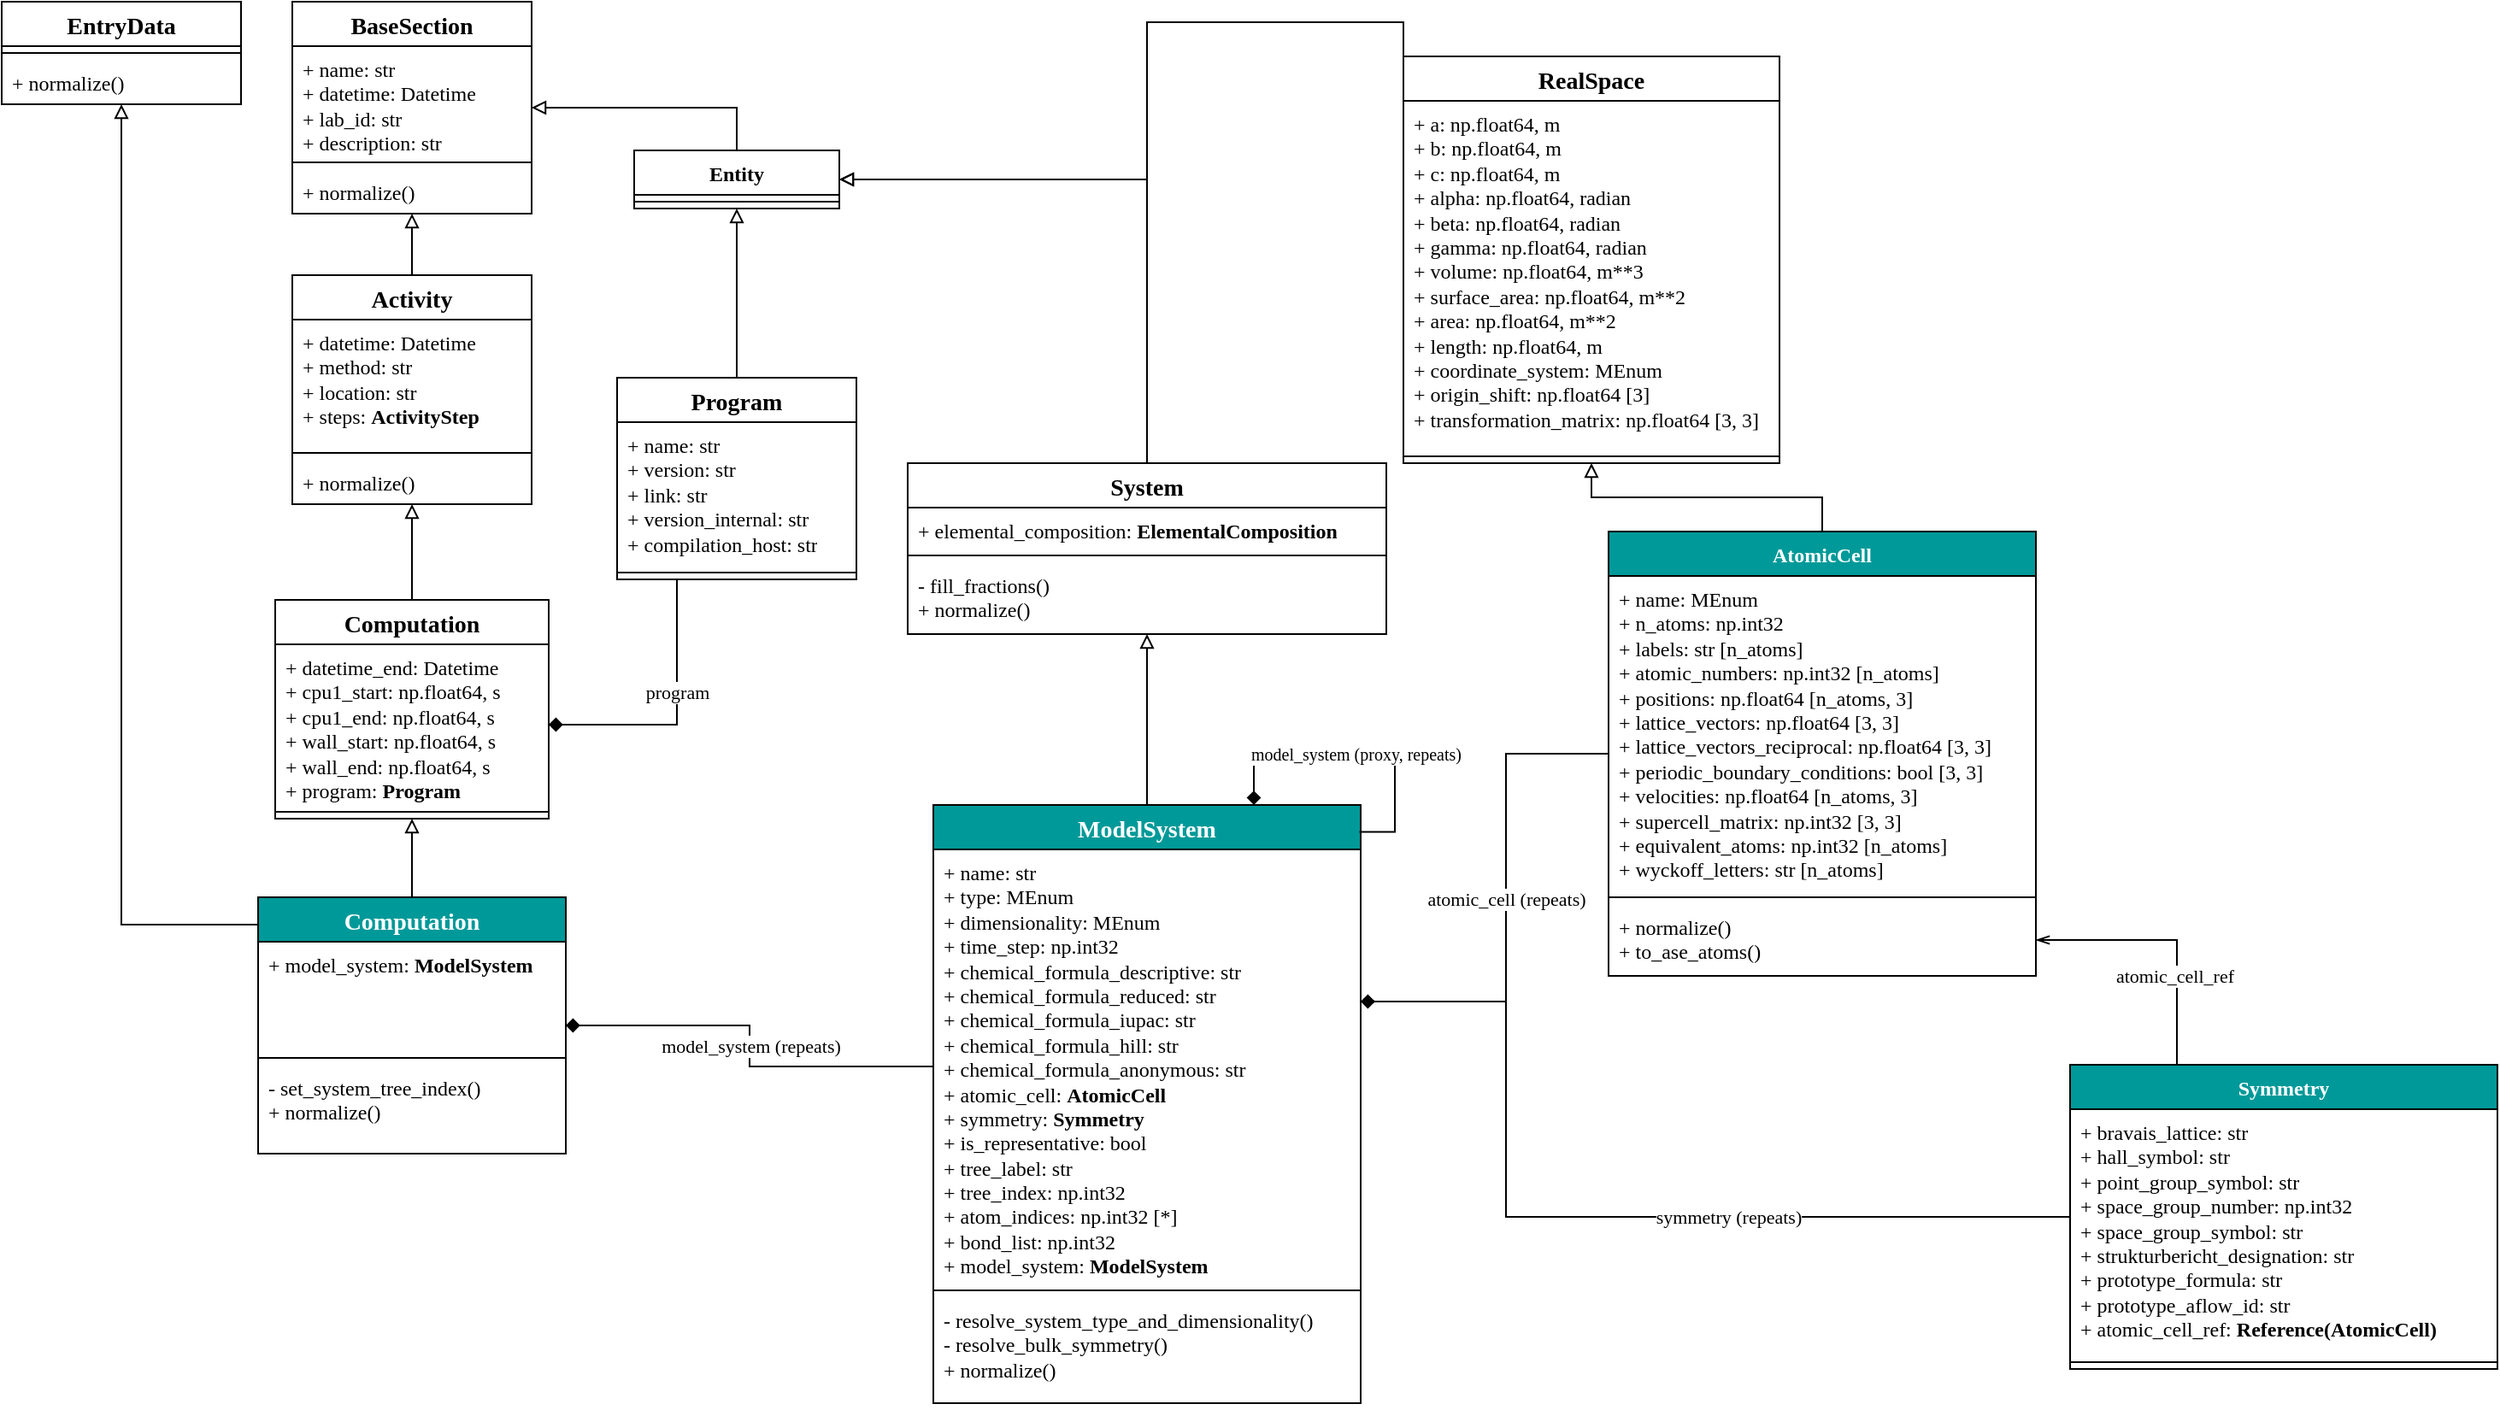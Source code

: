 <mxfile version="22.1.2" type="device">
  <diagram id="C5RBs43oDa-KdzZeNtuy" name="Page-1">
    <mxGraphModel dx="1875" dy="1099" grid="1" gridSize="10" guides="1" tooltips="1" connect="1" arrows="1" fold="1" page="1" pageScale="1" pageWidth="1600" pageHeight="900" background="none" math="0" shadow="0">
      <root>
        <mxCell id="WIyWlLk6GJQsqaUBKTNV-0" />
        <mxCell id="WIyWlLk6GJQsqaUBKTNV-1" parent="WIyWlLk6GJQsqaUBKTNV-0" />
        <mxCell id="U5GqgQL6ftk-DC07x9Vj-40" style="edgeStyle=orthogonalEdgeStyle;rounded=0;orthogonalLoop=1;jettySize=auto;html=1;exitX=0.5;exitY=0;exitDx=0;exitDy=0;endArrow=block;endFill=0;fontFamily=Titillium Web;" parent="WIyWlLk6GJQsqaUBKTNV-1" source="U5GqgQL6ftk-DC07x9Vj-12" target="U5GqgQL6ftk-DC07x9Vj-35" edge="1">
          <mxGeometry relative="1" as="geometry" />
        </mxCell>
        <mxCell id="U5GqgQL6ftk-DC07x9Vj-12" value="&lt;font style=&quot;font-size: 14px;&quot;&gt;Activity&lt;/font&gt;" style="swimlane;fontStyle=1;align=center;verticalAlign=top;childLayout=stackLayout;horizontal=1;startSize=26;horizontalStack=0;resizeParent=1;resizeParentMax=0;resizeLast=0;collapsible=1;marginBottom=0;whiteSpace=wrap;html=1;fontFamily=Titillium Web;" parent="WIyWlLk6GJQsqaUBKTNV-1" vertex="1">
          <mxGeometry x="170" y="160" width="140" height="134" as="geometry">
            <mxRectangle x="790" y="120" width="80" height="30" as="alternateBounds" />
          </mxGeometry>
        </mxCell>
        <mxCell id="U5GqgQL6ftk-DC07x9Vj-13" value="&lt;div&gt;+ datetime: Datetime&lt;/div&gt;&lt;div&gt;+ method: str&lt;/div&gt;&lt;div&gt;+ location: str&lt;/div&gt;&lt;div&gt;+ steps: &lt;b&gt;ActivityStep&lt;/b&gt;&lt;br&gt;&lt;/div&gt;" style="text;strokeColor=none;fillColor=none;align=left;verticalAlign=top;spacingLeft=4;spacingRight=4;overflow=hidden;rotatable=0;points=[[0,0.5],[1,0.5]];portConstraint=eastwest;whiteSpace=wrap;html=1;fontFamily=Titillium Web;" parent="U5GqgQL6ftk-DC07x9Vj-12" vertex="1">
          <mxGeometry y="26" width="140" height="74" as="geometry" />
        </mxCell>
        <mxCell id="U5GqgQL6ftk-DC07x9Vj-14" value="" style="line;strokeWidth=1;fillColor=none;align=left;verticalAlign=middle;spacingTop=-1;spacingLeft=3;spacingRight=3;rotatable=0;labelPosition=right;points=[];portConstraint=eastwest;strokeColor=inherit;fontFamily=Titillium Web;" parent="U5GqgQL6ftk-DC07x9Vj-12" vertex="1">
          <mxGeometry y="100" width="140" height="8" as="geometry" />
        </mxCell>
        <mxCell id="U5GqgQL6ftk-DC07x9Vj-15" value="+ normalize()" style="text;strokeColor=none;fillColor=none;align=left;verticalAlign=top;spacingLeft=4;spacingRight=4;overflow=hidden;rotatable=0;points=[[0,0.5],[1,0.5]];portConstraint=eastwest;whiteSpace=wrap;html=1;fontFamily=Titillium Web;" parent="U5GqgQL6ftk-DC07x9Vj-12" vertex="1">
          <mxGeometry y="108" width="140" height="26" as="geometry" />
        </mxCell>
        <mxCell id="U5GqgQL6ftk-DC07x9Vj-34" style="edgeStyle=orthogonalEdgeStyle;rounded=0;orthogonalLoop=1;jettySize=auto;html=1;exitX=0.5;exitY=0;exitDx=0;exitDy=0;entryX=0.5;entryY=1;entryDx=0;entryDy=0;endArrow=block;endFill=0;fontFamily=Titillium Web;" parent="WIyWlLk6GJQsqaUBKTNV-1" source="U5GqgQL6ftk-DC07x9Vj-16" target="U5GqgQL6ftk-DC07x9Vj-12" edge="1">
          <mxGeometry relative="1" as="geometry" />
        </mxCell>
        <mxCell id="U5GqgQL6ftk-DC07x9Vj-16" value="&lt;font style=&quot;font-size: 14px;&quot;&gt;Computation&lt;/font&gt;" style="swimlane;fontStyle=1;align=center;verticalAlign=top;childLayout=stackLayout;horizontal=1;startSize=26;horizontalStack=0;resizeParent=1;resizeParentMax=0;resizeLast=0;collapsible=1;marginBottom=0;whiteSpace=wrap;html=1;fontFamily=Titillium Web;" parent="WIyWlLk6GJQsqaUBKTNV-1" vertex="1">
          <mxGeometry x="160" y="350" width="160" height="128" as="geometry" />
        </mxCell>
        <mxCell id="U5GqgQL6ftk-DC07x9Vj-17" value="&lt;div&gt;+ datetime_end: Datetime&lt;/div&gt;&lt;div&gt;+ cpu1_start: np.float64, s&lt;br&gt;&lt;/div&gt;&lt;div&gt;+ cpu1_end: np.float64, s&lt;br&gt;&lt;/div&gt;&lt;div&gt;+ wall_start: np.float64, s&lt;/div&gt;&lt;div&gt;+ wall_end: np.float64, s&lt;/div&gt;&lt;div&gt;+ program: &lt;b&gt;Program&lt;/b&gt;&lt;/div&gt;" style="text;strokeColor=none;fillColor=none;align=left;verticalAlign=top;spacingLeft=4;spacingRight=4;overflow=hidden;rotatable=0;points=[[0,0.5],[1,0.5]];portConstraint=eastwest;whiteSpace=wrap;html=1;fontFamily=Titillium Web;" parent="U5GqgQL6ftk-DC07x9Vj-16" vertex="1">
          <mxGeometry y="26" width="160" height="94" as="geometry" />
        </mxCell>
        <mxCell id="U5GqgQL6ftk-DC07x9Vj-18" value="" style="line;strokeWidth=1;fillColor=none;align=left;verticalAlign=middle;spacingTop=-1;spacingLeft=3;spacingRight=3;rotatable=0;labelPosition=right;points=[];portConstraint=eastwest;strokeColor=inherit;fontFamily=Titillium Web;" parent="U5GqgQL6ftk-DC07x9Vj-16" vertex="1">
          <mxGeometry y="120" width="160" height="8" as="geometry" />
        </mxCell>
        <mxCell id="U5GqgQL6ftk-DC07x9Vj-28" value="program" style="edgeStyle=orthogonalEdgeStyle;rounded=0;orthogonalLoop=1;jettySize=auto;html=1;exitX=0.25;exitY=1;exitDx=0;exitDy=0;entryX=1;entryY=0.5;entryDx=0;entryDy=0;endArrow=diamond;endFill=1;fontFamily=Titillium Web;" parent="WIyWlLk6GJQsqaUBKTNV-1" source="U5GqgQL6ftk-DC07x9Vj-23" target="U5GqgQL6ftk-DC07x9Vj-17" edge="1">
          <mxGeometry x="-0.18" relative="1" as="geometry">
            <mxPoint as="offset" />
          </mxGeometry>
        </mxCell>
        <mxCell id="U5GqgQL6ftk-DC07x9Vj-33" style="edgeStyle=orthogonalEdgeStyle;rounded=0;orthogonalLoop=1;jettySize=auto;html=1;exitX=0.5;exitY=0;exitDx=0;exitDy=0;entryX=0.5;entryY=1;entryDx=0;entryDy=0;endArrow=block;endFill=0;fontFamily=Titillium Web;" parent="WIyWlLk6GJQsqaUBKTNV-1" source="U5GqgQL6ftk-DC07x9Vj-23" target="U5GqgQL6ftk-DC07x9Vj-29" edge="1">
          <mxGeometry relative="1" as="geometry" />
        </mxCell>
        <mxCell id="U5GqgQL6ftk-DC07x9Vj-23" value="&lt;font style=&quot;font-size: 14px;&quot;&gt;Program&lt;/font&gt;" style="swimlane;fontStyle=1;align=center;verticalAlign=top;childLayout=stackLayout;horizontal=1;startSize=26;horizontalStack=0;resizeParent=1;resizeParentMax=0;resizeLast=0;collapsible=1;marginBottom=0;whiteSpace=wrap;html=1;fontFamily=Titillium Web;" parent="WIyWlLk6GJQsqaUBKTNV-1" vertex="1">
          <mxGeometry x="360" y="220" width="140" height="118" as="geometry">
            <mxRectangle x="230" y="200" width="90" height="30" as="alternateBounds" />
          </mxGeometry>
        </mxCell>
        <mxCell id="U5GqgQL6ftk-DC07x9Vj-24" value="&lt;div&gt;+ name: str&lt;/div&gt;&lt;div&gt;+ version: str&lt;/div&gt;&lt;div&gt;+ link: str&lt;/div&gt;&lt;div&gt;+ version_internal: str&lt;/div&gt;&lt;div&gt;+ compilation_host: str&lt;br&gt;&lt;/div&gt;" style="text;strokeColor=none;fillColor=none;align=left;verticalAlign=top;spacingLeft=4;spacingRight=4;overflow=hidden;rotatable=0;points=[[0,0.5],[1,0.5]];portConstraint=eastwest;whiteSpace=wrap;html=1;fontFamily=Titillium Web;" parent="U5GqgQL6ftk-DC07x9Vj-23" vertex="1">
          <mxGeometry y="26" width="140" height="84" as="geometry" />
        </mxCell>
        <mxCell id="U5GqgQL6ftk-DC07x9Vj-25" value="" style="line;strokeWidth=1;fillColor=none;align=left;verticalAlign=middle;spacingTop=-1;spacingLeft=3;spacingRight=3;rotatable=0;labelPosition=right;points=[];portConstraint=eastwest;strokeColor=inherit;fontFamily=Titillium Web;" parent="U5GqgQL6ftk-DC07x9Vj-23" vertex="1">
          <mxGeometry y="110" width="140" height="8" as="geometry" />
        </mxCell>
        <mxCell id="U5GqgQL6ftk-DC07x9Vj-39" style="edgeStyle=orthogonalEdgeStyle;rounded=0;orthogonalLoop=1;jettySize=auto;html=1;exitX=0.5;exitY=0;exitDx=0;exitDy=0;endArrow=block;endFill=0;fontFamily=Titillium Web;" parent="WIyWlLk6GJQsqaUBKTNV-1" source="U5GqgQL6ftk-DC07x9Vj-29" target="U5GqgQL6ftk-DC07x9Vj-35" edge="1">
          <mxGeometry relative="1" as="geometry" />
        </mxCell>
        <mxCell id="U5GqgQL6ftk-DC07x9Vj-29" value="Entity" style="swimlane;fontStyle=1;align=center;verticalAlign=top;childLayout=stackLayout;horizontal=1;startSize=26;horizontalStack=0;resizeParent=1;resizeParentMax=0;resizeLast=0;collapsible=1;marginBottom=0;whiteSpace=wrap;html=1;fontFamily=Titillium Web;" parent="WIyWlLk6GJQsqaUBKTNV-1" vertex="1">
          <mxGeometry x="370" y="87" width="120" height="34" as="geometry">
            <mxRectangle x="230" y="97" width="80" height="30" as="alternateBounds" />
          </mxGeometry>
        </mxCell>
        <mxCell id="U5GqgQL6ftk-DC07x9Vj-31" value="" style="line;strokeWidth=1;fillColor=none;align=left;verticalAlign=middle;spacingTop=-1;spacingLeft=3;spacingRight=3;rotatable=0;labelPosition=right;points=[];portConstraint=eastwest;strokeColor=inherit;fontFamily=Titillium Web;" parent="U5GqgQL6ftk-DC07x9Vj-29" vertex="1">
          <mxGeometry y="26" width="120" height="8" as="geometry" />
        </mxCell>
        <mxCell id="U5GqgQL6ftk-DC07x9Vj-35" value="&lt;font style=&quot;font-size: 14px;&quot;&gt;BaseSection&lt;/font&gt;" style="swimlane;fontStyle=1;align=center;verticalAlign=top;childLayout=stackLayout;horizontal=1;startSize=26;horizontalStack=0;resizeParent=1;resizeParentMax=0;resizeLast=0;collapsible=1;marginBottom=0;whiteSpace=wrap;html=1;fontFamily=Titillium Web;" parent="WIyWlLk6GJQsqaUBKTNV-1" vertex="1">
          <mxGeometry x="170" width="140" height="124" as="geometry">
            <mxRectangle x="790" y="120" width="80" height="30" as="alternateBounds" />
          </mxGeometry>
        </mxCell>
        <mxCell id="U5GqgQL6ftk-DC07x9Vj-36" value="&lt;div&gt;+ name: str&lt;/div&gt;&lt;div&gt;+ datetime: Datetime&lt;/div&gt;&lt;div&gt;+ lab_id: str&lt;/div&gt;&lt;div&gt;+ description: str&lt;br&gt;&lt;/div&gt;" style="text;strokeColor=none;fillColor=none;align=left;verticalAlign=top;spacingLeft=4;spacingRight=4;overflow=hidden;rotatable=0;points=[[0,0.5],[1,0.5]];portConstraint=eastwest;whiteSpace=wrap;html=1;fontFamily=Titillium Web;" parent="U5GqgQL6ftk-DC07x9Vj-35" vertex="1">
          <mxGeometry y="26" width="140" height="64" as="geometry" />
        </mxCell>
        <mxCell id="U5GqgQL6ftk-DC07x9Vj-37" value="" style="line;strokeWidth=1;fillColor=none;align=left;verticalAlign=middle;spacingTop=-1;spacingLeft=3;spacingRight=3;rotatable=0;labelPosition=right;points=[];portConstraint=eastwest;strokeColor=inherit;fontFamily=Titillium Web;" parent="U5GqgQL6ftk-DC07x9Vj-35" vertex="1">
          <mxGeometry y="90" width="140" height="8" as="geometry" />
        </mxCell>
        <mxCell id="U5GqgQL6ftk-DC07x9Vj-38" value="+ normalize()" style="text;strokeColor=none;fillColor=none;align=left;verticalAlign=top;spacingLeft=4;spacingRight=4;overflow=hidden;rotatable=0;points=[[0,0.5],[1,0.5]];portConstraint=eastwest;whiteSpace=wrap;html=1;fontFamily=Titillium Web;" parent="U5GqgQL6ftk-DC07x9Vj-35" vertex="1">
          <mxGeometry y="98" width="140" height="26" as="geometry" />
        </mxCell>
        <mxCell id="-lElYZLikcV54iIBVmyU-0" style="edgeStyle=orthogonalEdgeStyle;rounded=0;orthogonalLoop=1;jettySize=auto;html=1;endArrow=block;endFill=0;fontFamily=Titillium Web;" parent="WIyWlLk6GJQsqaUBKTNV-1" source="U5GqgQL6ftk-DC07x9Vj-47" target="U5GqgQL6ftk-DC07x9Vj-29" edge="1">
          <mxGeometry relative="1" as="geometry">
            <Array as="points">
              <mxPoint x="820" y="12" />
              <mxPoint x="670" y="12" />
              <mxPoint x="670" y="104" />
            </Array>
          </mxGeometry>
        </mxCell>
        <mxCell id="U5GqgQL6ftk-DC07x9Vj-47" value="&lt;font style=&quot;font-size: 14px;&quot;&gt;RealSpace&lt;/font&gt;" style="swimlane;fontStyle=1;align=center;verticalAlign=top;childLayout=stackLayout;horizontal=1;startSize=26;horizontalStack=0;resizeParent=1;resizeParentMax=0;resizeLast=0;collapsible=1;marginBottom=0;whiteSpace=wrap;html=1;fontFamily=Titillium Web;" parent="WIyWlLk6GJQsqaUBKTNV-1" vertex="1">
          <mxGeometry x="820" y="32" width="220" height="238" as="geometry" />
        </mxCell>
        <mxCell id="U5GqgQL6ftk-DC07x9Vj-48" value="&lt;div&gt;+ a: np.float64, m&lt;br&gt;&lt;/div&gt;+ b: np.float64, m&lt;br&gt;+ c: np.float64, m&lt;br style=&quot;border-color: var(--border-color);&quot;&gt;+ alpha: np.float64, radian&lt;br style=&quot;border-color: var(--border-color);&quot;&gt;+ beta: np.float64, radian&lt;br style=&quot;border-color: var(--border-color);&quot;&gt;+ gamma: np.float64, radian&lt;br&gt;+ volume: np.float64, m**3&lt;br&gt;+ surface_area: np.float64, m**2&lt;br&gt;+ area: np.float64, m**2&lt;br&gt;+ length: np.float64, m&lt;br&gt;+ coordinate_system: MEnum&lt;br&gt;+ origin_shift: np.float64 [3]&lt;br&gt;+&amp;nbsp;transformation_matrix: np.float64 [3, 3]" style="text;strokeColor=none;fillColor=none;align=left;verticalAlign=top;spacingLeft=4;spacingRight=4;overflow=hidden;rotatable=0;points=[[0,0.5],[1,0.5]];portConstraint=eastwest;whiteSpace=wrap;html=1;fontFamily=Titillium Web;" parent="U5GqgQL6ftk-DC07x9Vj-47" vertex="1">
          <mxGeometry y="26" width="220" height="204" as="geometry" />
        </mxCell>
        <mxCell id="U5GqgQL6ftk-DC07x9Vj-49" value="" style="line;strokeWidth=1;fillColor=none;align=left;verticalAlign=middle;spacingTop=-1;spacingLeft=3;spacingRight=3;rotatable=0;labelPosition=right;points=[];portConstraint=eastwest;strokeColor=inherit;fontFamily=Titillium Web;" parent="U5GqgQL6ftk-DC07x9Vj-47" vertex="1">
          <mxGeometry y="230" width="220" height="8" as="geometry" />
        </mxCell>
        <mxCell id="-lElYZLikcV54iIBVmyU-9" style="edgeStyle=orthogonalEdgeStyle;rounded=0;orthogonalLoop=1;jettySize=auto;html=1;exitX=0.5;exitY=0;exitDx=0;exitDy=0;entryX=0.5;entryY=1;entryDx=0;entryDy=0;endArrow=block;endFill=0;fontFamily=Titillium Web;" parent="WIyWlLk6GJQsqaUBKTNV-1" source="-lElYZLikcV54iIBVmyU-5" target="U5GqgQL6ftk-DC07x9Vj-16" edge="1">
          <mxGeometry relative="1" as="geometry" />
        </mxCell>
        <mxCell id="GcffmOKPlSCTgOieq29l-12" style="edgeStyle=orthogonalEdgeStyle;rounded=0;orthogonalLoop=1;jettySize=auto;html=1;exitX=0;exitY=0;exitDx=0;exitDy=0;endArrow=block;endFill=0;" edge="1" parent="WIyWlLk6GJQsqaUBKTNV-1" source="-lElYZLikcV54iIBVmyU-5" target="GcffmOKPlSCTgOieq29l-7">
          <mxGeometry relative="1" as="geometry">
            <Array as="points">
              <mxPoint x="70" y="540" />
            </Array>
          </mxGeometry>
        </mxCell>
        <mxCell id="-lElYZLikcV54iIBVmyU-5" value="&lt;font style=&quot;font-size: 14px;&quot;&gt;Computation&lt;/font&gt;" style="swimlane;fontStyle=1;align=center;verticalAlign=top;childLayout=stackLayout;horizontal=1;startSize=26;horizontalStack=0;resizeParent=1;resizeParentMax=0;resizeLast=0;collapsible=1;marginBottom=0;whiteSpace=wrap;html=1;fillColor=#009999;fontColor=#ffffff;fontFamily=Titillium Web;" parent="WIyWlLk6GJQsqaUBKTNV-1" vertex="1">
          <mxGeometry x="150" y="524" width="180" height="150" as="geometry">
            <mxRectangle x="790" y="120" width="80" height="30" as="alternateBounds" />
          </mxGeometry>
        </mxCell>
        <mxCell id="-lElYZLikcV54iIBVmyU-6" value="+ model_system: &lt;b&gt;ModelSystem&lt;/b&gt;" style="text;strokeColor=none;fillColor=none;align=left;verticalAlign=top;spacingLeft=4;spacingRight=4;overflow=hidden;rotatable=0;points=[[0,0.5],[1,0.5]];portConstraint=eastwest;whiteSpace=wrap;html=1;fontFamily=Titillium Web;" parent="-lElYZLikcV54iIBVmyU-5" vertex="1">
          <mxGeometry y="26" width="180" height="64" as="geometry" />
        </mxCell>
        <mxCell id="-lElYZLikcV54iIBVmyU-7" value="" style="line;strokeWidth=1;fillColor=none;align=left;verticalAlign=middle;spacingTop=-1;spacingLeft=3;spacingRight=3;rotatable=0;labelPosition=right;points=[];portConstraint=eastwest;strokeColor=inherit;fontFamily=Titillium Web;" parent="-lElYZLikcV54iIBVmyU-5" vertex="1">
          <mxGeometry y="90" width="180" height="8" as="geometry" />
        </mxCell>
        <mxCell id="-lElYZLikcV54iIBVmyU-8" value="&lt;div&gt;- set_system_tree_index()&lt;br&gt;&lt;/div&gt;&lt;div&gt;+ normalize()&lt;/div&gt;" style="text;strokeColor=none;fillColor=none;align=left;verticalAlign=top;spacingLeft=4;spacingRight=4;overflow=hidden;rotatable=0;points=[[0,0.5],[1,0.5]];portConstraint=eastwest;whiteSpace=wrap;html=1;fontFamily=Titillium Web;" parent="-lElYZLikcV54iIBVmyU-5" vertex="1">
          <mxGeometry y="98" width="180" height="52" as="geometry" />
        </mxCell>
        <mxCell id="-lElYZLikcV54iIBVmyU-25" style="edgeStyle=orthogonalEdgeStyle;rounded=0;orthogonalLoop=1;jettySize=auto;html=1;endArrow=block;endFill=0;fontFamily=Titillium Web;" parent="WIyWlLk6GJQsqaUBKTNV-1" source="-lElYZLikcV54iIBVmyU-10" target="-lElYZLikcV54iIBVmyU-18" edge="1">
          <mxGeometry relative="1" as="geometry" />
        </mxCell>
        <mxCell id="-lElYZLikcV54iIBVmyU-10" value="&lt;font style=&quot;font-size: 14px;&quot;&gt;ModelSystem&lt;/font&gt;" style="swimlane;fontStyle=1;align=center;verticalAlign=top;childLayout=stackLayout;horizontal=1;startSize=26;horizontalStack=0;resizeParent=1;resizeParentMax=0;resizeLast=0;collapsible=1;marginBottom=0;whiteSpace=wrap;html=1;fillColor=#009999;fontColor=#ffffff;fontFamily=Titillium Web;" parent="WIyWlLk6GJQsqaUBKTNV-1" vertex="1">
          <mxGeometry x="545" y="470" width="250" height="350" as="geometry">
            <mxRectangle x="790" y="120" width="80" height="30" as="alternateBounds" />
          </mxGeometry>
        </mxCell>
        <mxCell id="-lElYZLikcV54iIBVmyU-11" value="&lt;div&gt;+ name: str&lt;/div&gt;&lt;div style=&quot;border-color: var(--border-color);&quot;&gt;+ type: MEnum&lt;/div&gt;&lt;div&gt;&lt;div style=&quot;border-color: var(--border-color);&quot;&gt;+ dimensionality: MEnum&lt;/div&gt;&lt;/div&gt;&lt;div&gt;+ time_step: np.int32&lt;br&gt;&lt;/div&gt;&lt;div&gt;+ chemical_formula_descriptive: str&lt;/div&gt;&lt;div&gt;+ chemical_formula_reduced: str&lt;/div&gt;&lt;div&gt;+ chemical_formula_iupac: str&lt;/div&gt;&lt;div&gt;+ chemical_formula_hill: str&lt;/div&gt;&lt;div&gt;+ chemical_formula_anonymous: str&lt;/div&gt;&lt;div&gt;+ atomic_cell: &lt;b&gt;AtomicCell&lt;/b&gt;&lt;/div&gt;&lt;div&gt;+ symmetry: &lt;b&gt;Symmetry&lt;/b&gt;&lt;/div&gt;&lt;div&gt;&lt;span style=&quot;background-color: initial;&quot;&gt;+ is_representative: bool&lt;/span&gt;&lt;br&gt;&lt;/div&gt;&lt;div&gt;+ tree_label: str&lt;/div&gt;&lt;div&gt;+ tree_index: np.int32&lt;/div&gt;&lt;div&gt;+ atom_indices: np.int32 [*]&lt;/div&gt;&lt;div&gt;+ bond_list: np.int32&lt;/div&gt;&lt;div&gt;+ model_system: &lt;b&gt;ModelSystem&lt;/b&gt;&lt;/div&gt;" style="text;strokeColor=none;fillColor=none;align=left;verticalAlign=top;spacingLeft=4;spacingRight=4;overflow=hidden;rotatable=0;points=[[0,0.5],[1,0.5]];portConstraint=eastwest;whiteSpace=wrap;html=1;fontFamily=Titillium Web;" parent="-lElYZLikcV54iIBVmyU-10" vertex="1">
          <mxGeometry y="26" width="250" height="254" as="geometry" />
        </mxCell>
        <mxCell id="-lElYZLikcV54iIBVmyU-12" value="" style="line;strokeWidth=1;fillColor=none;align=left;verticalAlign=middle;spacingTop=-1;spacingLeft=3;spacingRight=3;rotatable=0;labelPosition=right;points=[];portConstraint=eastwest;strokeColor=inherit;fontFamily=Titillium Web;" parent="-lElYZLikcV54iIBVmyU-10" vertex="1">
          <mxGeometry y="280" width="250" height="8" as="geometry" />
        </mxCell>
        <mxCell id="-lElYZLikcV54iIBVmyU-13" value="&lt;div&gt;- resolve_system_type_and_dimensionality()&lt;/div&gt;&lt;div&gt;- resolve_bulk_symmetry()&lt;br&gt;&lt;/div&gt;&lt;div&gt;+ normalize()&lt;/div&gt;" style="text;strokeColor=none;fillColor=none;align=left;verticalAlign=top;spacingLeft=4;spacingRight=4;overflow=hidden;rotatable=0;points=[[0,0.5],[1,0.5]];portConstraint=eastwest;whiteSpace=wrap;html=1;fontFamily=Titillium Web;" parent="-lElYZLikcV54iIBVmyU-10" vertex="1">
          <mxGeometry y="288" width="250" height="62" as="geometry" />
        </mxCell>
        <mxCell id="-lElYZLikcV54iIBVmyU-15" value="model_system (repeats)" style="edgeStyle=orthogonalEdgeStyle;rounded=0;orthogonalLoop=1;jettySize=auto;html=1;exitX=0;exitY=0.5;exitDx=0;exitDy=0;endArrow=diamond;endFill=1;fontFamily=Titillium Web;" parent="WIyWlLk6GJQsqaUBKTNV-1" source="-lElYZLikcV54iIBVmyU-11" target="-lElYZLikcV54iIBVmyU-5" edge="1">
          <mxGeometry relative="1" as="geometry" />
        </mxCell>
        <mxCell id="GcffmOKPlSCTgOieq29l-13" style="edgeStyle=orthogonalEdgeStyle;rounded=0;orthogonalLoop=1;jettySize=auto;html=1;exitX=0.5;exitY=0;exitDx=0;exitDy=0;endArrow=block;endFill=0;entryX=1;entryY=0.5;entryDx=0;entryDy=0;" edge="1" parent="WIyWlLk6GJQsqaUBKTNV-1" source="-lElYZLikcV54iIBVmyU-18" target="U5GqgQL6ftk-DC07x9Vj-29">
          <mxGeometry relative="1" as="geometry" />
        </mxCell>
        <mxCell id="-lElYZLikcV54iIBVmyU-18" value="&lt;font style=&quot;font-size: 14px;&quot;&gt;System&lt;/font&gt;" style="swimlane;fontStyle=1;align=center;verticalAlign=top;childLayout=stackLayout;horizontal=1;startSize=26;horizontalStack=0;resizeParent=1;resizeParentMax=0;resizeLast=0;collapsible=1;marginBottom=0;whiteSpace=wrap;html=1;fontFamily=Titillium Web;" parent="WIyWlLk6GJQsqaUBKTNV-1" vertex="1">
          <mxGeometry x="530" y="270" width="280" height="100" as="geometry">
            <mxRectangle x="790" y="120" width="80" height="30" as="alternateBounds" />
          </mxGeometry>
        </mxCell>
        <mxCell id="-lElYZLikcV54iIBVmyU-19" value="+ elemental_composition: &lt;b&gt;ElementalComposition&lt;/b&gt;" style="text;strokeColor=none;fillColor=none;align=left;verticalAlign=top;spacingLeft=4;spacingRight=4;overflow=hidden;rotatable=0;points=[[0,0.5],[1,0.5]];portConstraint=eastwest;whiteSpace=wrap;html=1;fontFamily=Titillium Web;" parent="-lElYZLikcV54iIBVmyU-18" vertex="1">
          <mxGeometry y="26" width="280" height="24" as="geometry" />
        </mxCell>
        <mxCell id="-lElYZLikcV54iIBVmyU-20" value="" style="line;strokeWidth=1;fillColor=none;align=left;verticalAlign=middle;spacingTop=-1;spacingLeft=3;spacingRight=3;rotatable=0;labelPosition=right;points=[];portConstraint=eastwest;strokeColor=inherit;fontFamily=Titillium Web;" parent="-lElYZLikcV54iIBVmyU-18" vertex="1">
          <mxGeometry y="50" width="280" height="8" as="geometry" />
        </mxCell>
        <mxCell id="-lElYZLikcV54iIBVmyU-21" value="&lt;div&gt;- fill_fractions()&lt;/div&gt;&lt;div&gt;+ normalize()&lt;br&gt;&lt;/div&gt;" style="text;strokeColor=none;fillColor=none;align=left;verticalAlign=top;spacingLeft=4;spacingRight=4;overflow=hidden;rotatable=0;points=[[0,0.5],[1,0.5]];portConstraint=eastwest;whiteSpace=wrap;html=1;fontFamily=Titillium Web;" parent="-lElYZLikcV54iIBVmyU-18" vertex="1">
          <mxGeometry y="58" width="280" height="42" as="geometry" />
        </mxCell>
        <mxCell id="-lElYZLikcV54iIBVmyU-31" style="edgeStyle=orthogonalEdgeStyle;rounded=0;orthogonalLoop=1;jettySize=auto;html=1;endArrow=block;endFill=0;fontFamily=Titillium Web;" parent="WIyWlLk6GJQsqaUBKTNV-1" source="-lElYZLikcV54iIBVmyU-27" target="U5GqgQL6ftk-DC07x9Vj-47" edge="1">
          <mxGeometry relative="1" as="geometry" />
        </mxCell>
        <mxCell id="-lElYZLikcV54iIBVmyU-32" value="atomic_cell (repeats)" style="edgeStyle=orthogonalEdgeStyle;rounded=0;orthogonalLoop=1;jettySize=auto;html=1;endArrow=diamondThin;endFill=1;fontFamily=Titillium Web;" parent="WIyWlLk6GJQsqaUBKTNV-1" source="-lElYZLikcV54iIBVmyU-27" target="-lElYZLikcV54iIBVmyU-10" edge="1">
          <mxGeometry relative="1" as="geometry">
            <Array as="points">
              <mxPoint x="880" y="440" />
              <mxPoint x="880" y="585" />
            </Array>
          </mxGeometry>
        </mxCell>
        <mxCell id="-lElYZLikcV54iIBVmyU-27" value="AtomicCell" style="swimlane;fontStyle=1;align=center;verticalAlign=top;childLayout=stackLayout;horizontal=1;startSize=26;horizontalStack=0;resizeParent=1;resizeParentMax=0;resizeLast=0;collapsible=1;marginBottom=0;whiteSpace=wrap;html=1;fillColor=#009999;fontColor=#ffffff;fontFamily=Titillium Web;" parent="WIyWlLk6GJQsqaUBKTNV-1" vertex="1">
          <mxGeometry x="940" y="310" width="250" height="260" as="geometry">
            <mxRectangle x="790" y="120" width="80" height="30" as="alternateBounds" />
          </mxGeometry>
        </mxCell>
        <mxCell id="-lElYZLikcV54iIBVmyU-28" value="&lt;div&gt;+ name: MEnum&lt;/div&gt;&lt;div&gt;+ n_atoms: np.int32&lt;/div&gt;&lt;div&gt;+ labels: str [n_atoms]&lt;/div&gt;&lt;div&gt;+ atomic_numbers: np.int32 [n_atoms]&lt;br&gt;&lt;/div&gt;&lt;div&gt;+ positions: np.float64 [n_atoms, 3]&lt;/div&gt;&lt;div&gt;+ lattice_vectors: np.float64 [3, 3]&lt;br&gt;&lt;/div&gt;&lt;div&gt;+ lattice_vectors_reciprocal: np.float64 [3, 3]&lt;br&gt;&lt;/div&gt;&lt;div&gt;+ periodic_boundary_conditions: bool [3, 3]&lt;/div&gt;&lt;div&gt;+ velocities: np.float64 [n_atoms, 3]&lt;/div&gt;&lt;div&gt;+ supercell_matrix: np.int32 [3, 3]&lt;/div&gt;&lt;div&gt;+ equivalent_atoms: np.int32 [n_atoms]&lt;/div&gt;&lt;div&gt;+ wyckoff_letters: str [n_atoms]&lt;/div&gt;" style="text;strokeColor=none;fillColor=none;align=left;verticalAlign=top;spacingLeft=4;spacingRight=4;overflow=hidden;rotatable=0;points=[[0,0.5],[1,0.5]];portConstraint=eastwest;whiteSpace=wrap;html=1;fontFamily=Titillium Web;" parent="-lElYZLikcV54iIBVmyU-27" vertex="1">
          <mxGeometry y="26" width="250" height="184" as="geometry" />
        </mxCell>
        <mxCell id="-lElYZLikcV54iIBVmyU-29" value="" style="line;strokeWidth=1;fillColor=none;align=left;verticalAlign=middle;spacingTop=-1;spacingLeft=3;spacingRight=3;rotatable=0;labelPosition=right;points=[];portConstraint=eastwest;strokeColor=inherit;fontFamily=Titillium Web;" parent="-lElYZLikcV54iIBVmyU-27" vertex="1">
          <mxGeometry y="210" width="250" height="8" as="geometry" />
        </mxCell>
        <mxCell id="-lElYZLikcV54iIBVmyU-30" value="+ normalize()&lt;br&gt;+ to_ase_atoms()" style="text;strokeColor=none;fillColor=none;align=left;verticalAlign=top;spacingLeft=4;spacingRight=4;overflow=hidden;rotatable=0;points=[[0,0.5],[1,0.5]];portConstraint=eastwest;whiteSpace=wrap;html=1;fontFamily=Titillium Web;" parent="-lElYZLikcV54iIBVmyU-27" vertex="1">
          <mxGeometry y="218" width="250" height="42" as="geometry" />
        </mxCell>
        <mxCell id="-lElYZLikcV54iIBVmyU-39" value="symmetry (repeats)" style="edgeStyle=orthogonalEdgeStyle;rounded=0;orthogonalLoop=1;jettySize=auto;html=1;endArrow=diamond;endFill=1;fontFamily=Titillium Web;" parent="WIyWlLk6GJQsqaUBKTNV-1" source="-lElYZLikcV54iIBVmyU-33" target="-lElYZLikcV54iIBVmyU-10" edge="1">
          <mxGeometry x="-0.261" relative="1" as="geometry">
            <Array as="points">
              <mxPoint x="880" y="711" />
              <mxPoint x="880" y="585" />
            </Array>
            <mxPoint as="offset" />
          </mxGeometry>
        </mxCell>
        <mxCell id="-lElYZLikcV54iIBVmyU-40" value="atomic_cell_ref" style="edgeStyle=orthogonalEdgeStyle;rounded=0;orthogonalLoop=1;jettySize=auto;html=1;exitX=0.25;exitY=0;exitDx=0;exitDy=0;endArrow=openThin;endFill=0;entryX=1;entryY=0.5;entryDx=0;entryDy=0;fontFamily=Titillium Web;" parent="WIyWlLk6GJQsqaUBKTNV-1" source="-lElYZLikcV54iIBVmyU-33" target="-lElYZLikcV54iIBVmyU-30" edge="1">
          <mxGeometry x="-0.331" y="2" relative="1" as="geometry">
            <mxPoint as="offset" />
          </mxGeometry>
        </mxCell>
        <mxCell id="-lElYZLikcV54iIBVmyU-33" value="Symmetry" style="swimlane;fontStyle=1;align=center;verticalAlign=top;childLayout=stackLayout;horizontal=1;startSize=26;horizontalStack=0;resizeParent=1;resizeParentMax=0;resizeLast=0;collapsible=1;marginBottom=0;whiteSpace=wrap;html=1;fillColor=#009999;fontColor=#ffffff;fontFamily=Titillium Web;" parent="WIyWlLk6GJQsqaUBKTNV-1" vertex="1">
          <mxGeometry x="1210" y="622" width="250" height="178" as="geometry">
            <mxRectangle x="790" y="120" width="80" height="30" as="alternateBounds" />
          </mxGeometry>
        </mxCell>
        <mxCell id="-lElYZLikcV54iIBVmyU-34" value="&lt;div&gt;&lt;div style=&quot;border-color: var(--border-color);&quot;&gt;+ bravais_lattice: str&lt;/div&gt;&lt;div style=&quot;border-color: var(--border-color);&quot;&gt;&lt;span style=&quot;background-color: initial;&quot;&gt;+ hall_symbol: str&lt;/span&gt;&lt;br&gt;&lt;/div&gt;&lt;div style=&quot;border-color: var(--border-color);&quot;&gt;+ point_group_symbol: str&lt;/div&gt;&lt;div style=&quot;border-color: var(--border-color);&quot;&gt;+ space_group_number: np.int32&lt;/div&gt;&lt;div style=&quot;border-color: var(--border-color);&quot;&gt;+ space_group_symbol: str&lt;/div&gt;&lt;div style=&quot;border-color: var(--border-color);&quot;&gt;+&amp;nbsp;strukturbericht_designation: str&lt;/div&gt;&lt;div style=&quot;border-color: var(--border-color);&quot;&gt;+ prototype_formula: str&lt;/div&gt;&lt;div style=&quot;border-color: var(--border-color);&quot;&gt;+ prototype_aflow_id: str&lt;/div&gt;&lt;/div&gt;&lt;div&gt;+ atomic_cell_ref: &lt;b&gt;Reference(AtomicCell)&lt;/b&gt;&lt;/div&gt;" style="text;strokeColor=none;fillColor=none;align=left;verticalAlign=top;spacingLeft=4;spacingRight=4;overflow=hidden;rotatable=0;points=[[0,0.5],[1,0.5]];portConstraint=eastwest;whiteSpace=wrap;html=1;fontFamily=Titillium Web;" parent="-lElYZLikcV54iIBVmyU-33" vertex="1">
          <mxGeometry y="26" width="250" height="144" as="geometry" />
        </mxCell>
        <mxCell id="-lElYZLikcV54iIBVmyU-35" value="" style="line;strokeWidth=1;fillColor=none;align=left;verticalAlign=middle;spacingTop=-1;spacingLeft=3;spacingRight=3;rotatable=0;labelPosition=right;points=[];portConstraint=eastwest;strokeColor=inherit;fontFamily=Titillium Web;" parent="-lElYZLikcV54iIBVmyU-33" vertex="1">
          <mxGeometry y="170" width="250" height="8" as="geometry" />
        </mxCell>
        <mxCell id="GcffmOKPlSCTgOieq29l-7" value="&lt;font style=&quot;font-size: 14px;&quot;&gt;EntryData&lt;/font&gt;" style="swimlane;fontStyle=1;align=center;verticalAlign=top;childLayout=stackLayout;horizontal=1;startSize=26;horizontalStack=0;resizeParent=1;resizeParentMax=0;resizeLast=0;collapsible=1;marginBottom=0;whiteSpace=wrap;html=1;fontFamily=Titillium Web;" vertex="1" parent="WIyWlLk6GJQsqaUBKTNV-1">
          <mxGeometry width="140" height="60" as="geometry">
            <mxRectangle x="790" y="120" width="80" height="30" as="alternateBounds" />
          </mxGeometry>
        </mxCell>
        <mxCell id="GcffmOKPlSCTgOieq29l-9" value="" style="line;strokeWidth=1;fillColor=none;align=left;verticalAlign=middle;spacingTop=-1;spacingLeft=3;spacingRight=3;rotatable=0;labelPosition=right;points=[];portConstraint=eastwest;strokeColor=inherit;fontFamily=Titillium Web;" vertex="1" parent="GcffmOKPlSCTgOieq29l-7">
          <mxGeometry y="26" width="140" height="8" as="geometry" />
        </mxCell>
        <mxCell id="GcffmOKPlSCTgOieq29l-10" value="+ normalize()" style="text;strokeColor=none;fillColor=none;align=left;verticalAlign=top;spacingLeft=4;spacingRight=4;overflow=hidden;rotatable=0;points=[[0,0.5],[1,0.5]];portConstraint=eastwest;whiteSpace=wrap;html=1;fontFamily=Titillium Web;" vertex="1" parent="GcffmOKPlSCTgOieq29l-7">
          <mxGeometry y="34" width="140" height="26" as="geometry" />
        </mxCell>
        <mxCell id="GcffmOKPlSCTgOieq29l-17" value="&lt;font style=&quot;font-size: 10px;&quot; face=&quot;Titillium Web&quot;&gt;model_system (proxy, repeats)&lt;/font&gt;" style="edgeStyle=orthogonalEdgeStyle;rounded=0;orthogonalLoop=1;jettySize=auto;html=1;exitX=0.997;exitY=0.045;exitDx=0;exitDy=0;entryX=0.75;entryY=0;entryDx=0;entryDy=0;exitPerimeter=0;endArrow=diamond;endFill=1;" edge="1" parent="WIyWlLk6GJQsqaUBKTNV-1" source="-lElYZLikcV54iIBVmyU-10" target="-lElYZLikcV54iIBVmyU-10">
          <mxGeometry relative="1" as="geometry">
            <Array as="points">
              <mxPoint x="815" y="486" />
              <mxPoint x="815" y="440" />
              <mxPoint x="732" y="440" />
            </Array>
          </mxGeometry>
        </mxCell>
      </root>
    </mxGraphModel>
  </diagram>
</mxfile>

